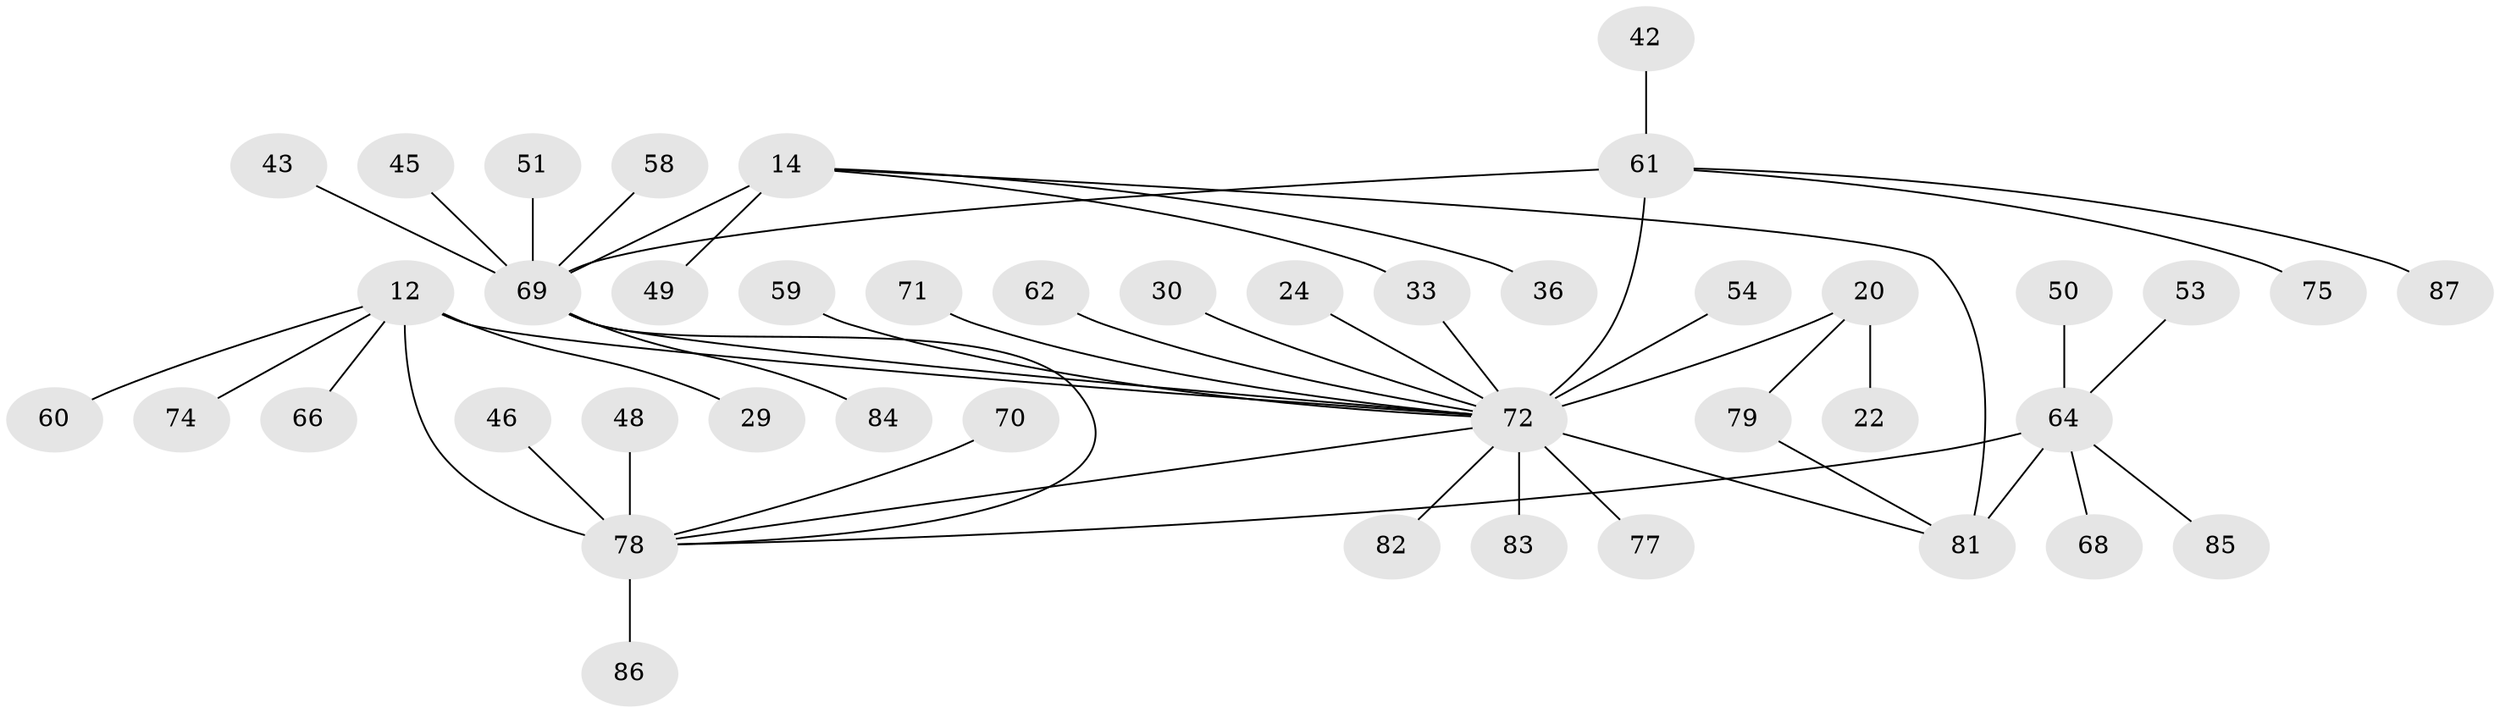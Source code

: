 // original degree distribution, {7: 0.034482758620689655, 8: 0.034482758620689655, 11: 0.011494252873563218, 4: 0.022988505747126436, 3: 0.05747126436781609, 12: 0.011494252873563218, 6: 0.034482758620689655, 5: 0.034482758620689655, 9: 0.022988505747126436, 10: 0.011494252873563218, 1: 0.5747126436781609, 2: 0.14942528735632185}
// Generated by graph-tools (version 1.1) at 2025/54/03/09/25 04:54:39]
// undirected, 43 vertices, 49 edges
graph export_dot {
graph [start="1"]
  node [color=gray90,style=filled];
  12 [super="+10"];
  14 [super="+13"];
  20 [super="+19"];
  22;
  24;
  29;
  30;
  33;
  36;
  42;
  43;
  45 [super="+38"];
  46;
  48;
  49;
  50;
  51;
  53;
  54;
  58 [super="+44+52"];
  59;
  60;
  61 [super="+4"];
  62;
  64 [super="+6+27+41"];
  66;
  68 [super="+65"];
  69 [super="+16+23+40"];
  70;
  71 [super="+34"];
  72 [super="+39+67"];
  74;
  75;
  77 [super="+73"];
  78 [super="+76+37"];
  79;
  81 [super="+55+7+8"];
  82 [super="+47"];
  83;
  84;
  85 [super="+63"];
  86;
  87 [super="+80"];
  12 -- 29;
  12 -- 66;
  12 -- 74;
  12 -- 60;
  12 -- 72 [weight=2];
  12 -- 78 [weight=4];
  14 -- 49;
  14 -- 33;
  14 -- 36;
  14 -- 81 [weight=2];
  14 -- 69 [weight=4];
  20 -- 22;
  20 -- 79;
  20 -- 72 [weight=4];
  24 -- 72;
  30 -- 72;
  33 -- 72;
  42 -- 61;
  43 -- 69;
  45 -- 69;
  46 -- 78;
  48 -- 78;
  50 -- 64;
  51 -- 69;
  53 -- 64;
  54 -- 72;
  58 -- 69;
  59 -- 72;
  61 -- 72 [weight=5];
  61 -- 87;
  61 -- 75;
  61 -- 69;
  62 -- 72;
  64 -- 68;
  64 -- 78;
  64 -- 81 [weight=4];
  64 -- 85;
  69 -- 72 [weight=2];
  69 -- 78;
  69 -- 84;
  70 -- 78;
  71 -- 72;
  72 -- 81 [weight=2];
  72 -- 82;
  72 -- 83;
  72 -- 77;
  72 -- 78 [weight=2];
  78 -- 86;
  79 -- 81;
}
